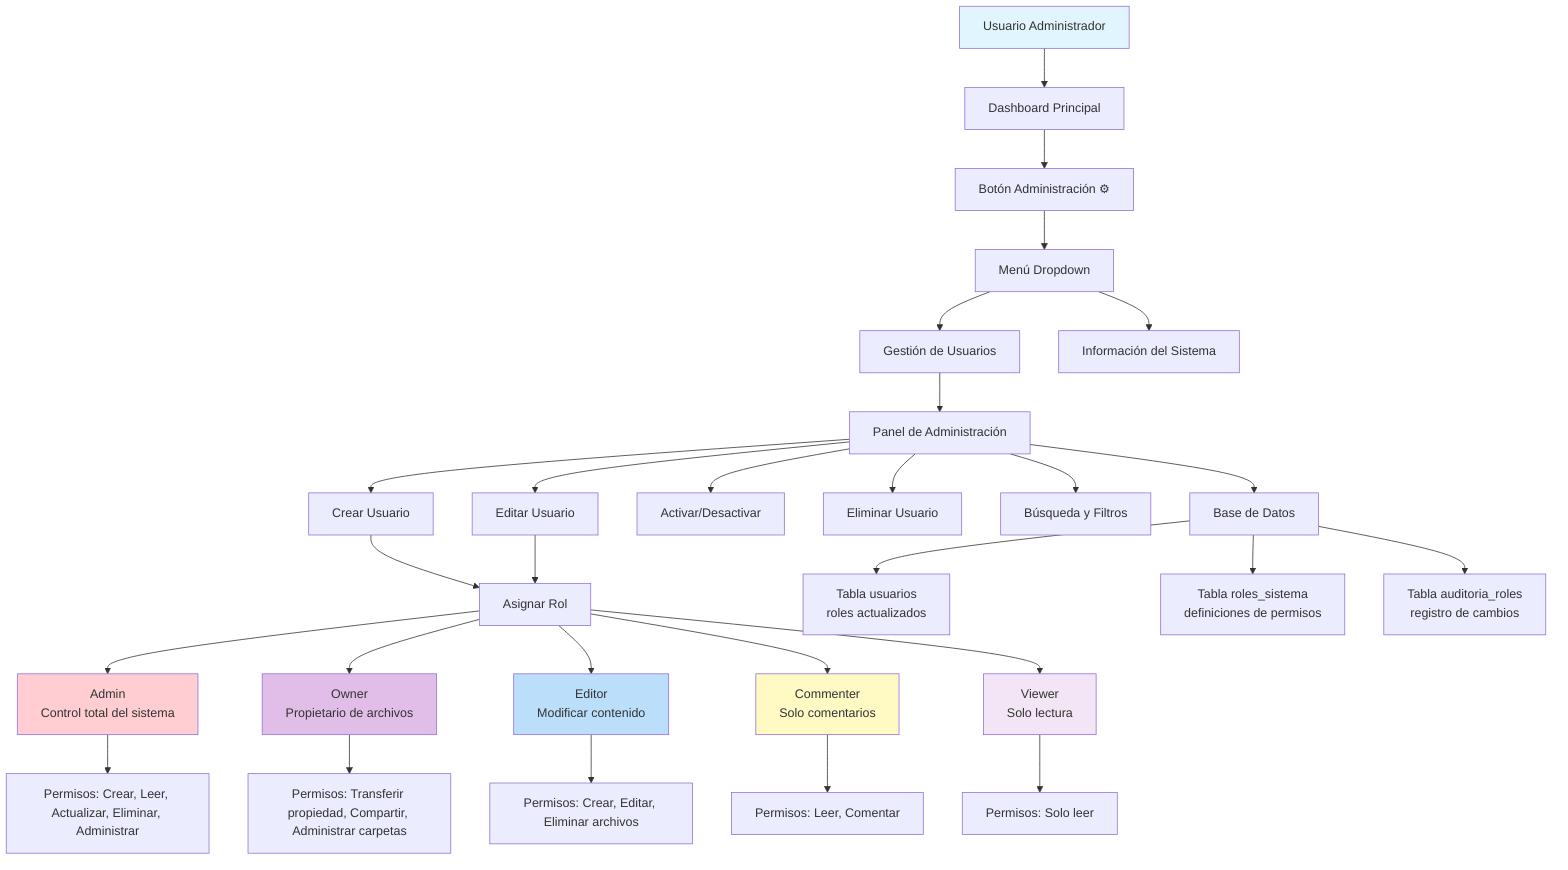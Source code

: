 graph TD
    A[Usuario Administrador] --> B[Dashboard Principal]
    B --> C[Botón Administración ⚙️]
    C --> D[Menú Dropdown]
    D --> E[Gestión de Usuarios]
    D --> F[Información del Sistema]
    
    E --> G[Panel de Administración]
    G --> H[Crear Usuario]
    G --> I[Editar Usuario]
    G --> J[Activar/Desactivar]
    G --> K[Eliminar Usuario]
    G --> L[Búsqueda y Filtros]
    
    H --> M[Asignar Rol]
    I --> M
    
    M --> N[Admin<br/>Control total del sistema]
    M --> O[Owner<br/>Propietario de archivos]
    M --> P[Editor<br/>Modificar contenido]
    M --> Q[Commenter<br/>Solo comentarios]
    M --> R[Viewer<br/>Solo lectura]
    
    N --> S[Permisos: Crear, Leer, Actualizar, Eliminar, Administrar]
    O --> T[Permisos: Transferir propiedad, Compartir, Administrar carpetas]
    P --> U[Permisos: Crear, Editar, Eliminar archivos]
    Q --> V[Permisos: Leer, Comentar]
    R --> W[Permisos: Solo leer]
    
    G --> X[Base de Datos]
    X --> Y[Tabla usuarios<br/>roles actualizados]
    X --> Z[Tabla roles_sistema<br/>definiciones de permisos]
    X --> AA[Tabla auditoria_roles<br/>registro de cambios]
    
    style A fill:#e1f5fe
    style N fill:#ffcdd2
    style O fill:#e1bee7
    style P fill:#bbdefb
    style Q fill:#fff9c4
    style R fill:#f3e5f5
